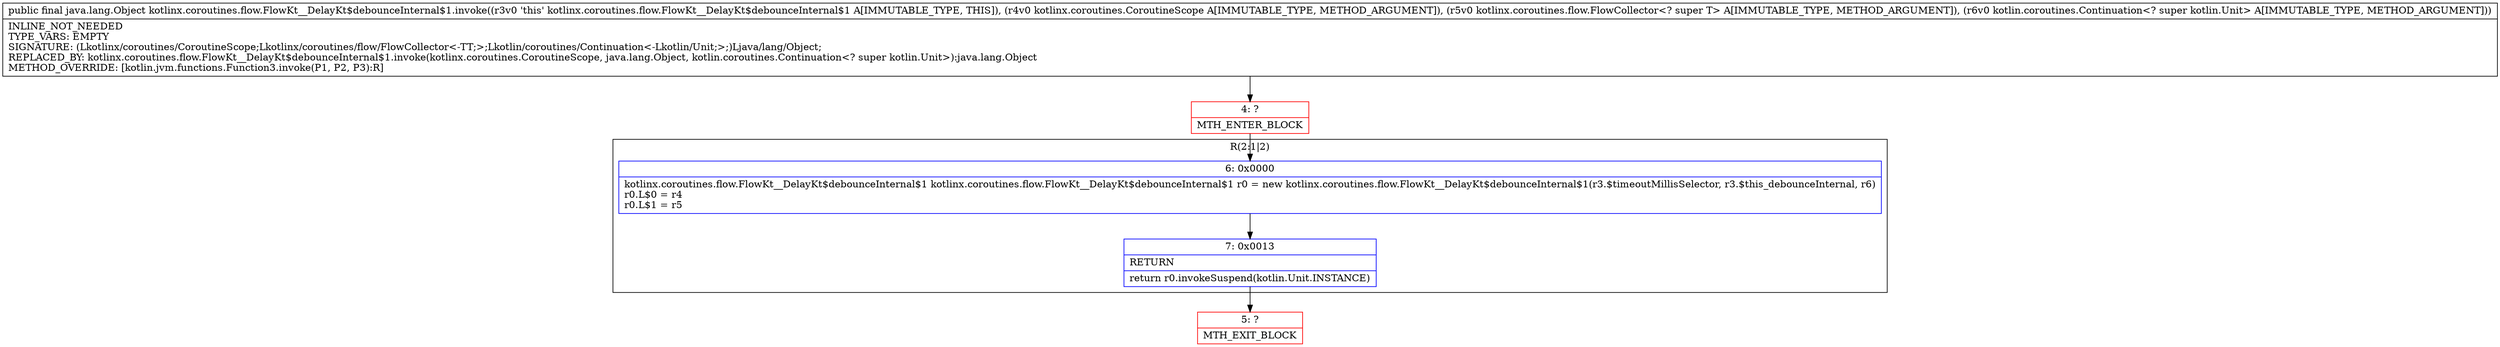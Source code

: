 digraph "CFG forkotlinx.coroutines.flow.FlowKt__DelayKt$debounceInternal$1.invoke(Lkotlinx\/coroutines\/CoroutineScope;Lkotlinx\/coroutines\/flow\/FlowCollector;Lkotlin\/coroutines\/Continuation;)Ljava\/lang\/Object;" {
subgraph cluster_Region_695988034 {
label = "R(2:1|2)";
node [shape=record,color=blue];
Node_6 [shape=record,label="{6\:\ 0x0000|kotlinx.coroutines.flow.FlowKt__DelayKt$debounceInternal$1 kotlinx.coroutines.flow.FlowKt__DelayKt$debounceInternal$1 r0 = new kotlinx.coroutines.flow.FlowKt__DelayKt$debounceInternal$1(r3.$timeoutMillisSelector, r3.$this_debounceInternal, r6)\lr0.L$0 = r4\lr0.L$1 = r5\l}"];
Node_7 [shape=record,label="{7\:\ 0x0013|RETURN\l|return r0.invokeSuspend(kotlin.Unit.INSTANCE)\l}"];
}
Node_4 [shape=record,color=red,label="{4\:\ ?|MTH_ENTER_BLOCK\l}"];
Node_5 [shape=record,color=red,label="{5\:\ ?|MTH_EXIT_BLOCK\l}"];
MethodNode[shape=record,label="{public final java.lang.Object kotlinx.coroutines.flow.FlowKt__DelayKt$debounceInternal$1.invoke((r3v0 'this' kotlinx.coroutines.flow.FlowKt__DelayKt$debounceInternal$1 A[IMMUTABLE_TYPE, THIS]), (r4v0 kotlinx.coroutines.CoroutineScope A[IMMUTABLE_TYPE, METHOD_ARGUMENT]), (r5v0 kotlinx.coroutines.flow.FlowCollector\<? super T\> A[IMMUTABLE_TYPE, METHOD_ARGUMENT]), (r6v0 kotlin.coroutines.Continuation\<? super kotlin.Unit\> A[IMMUTABLE_TYPE, METHOD_ARGUMENT]))  | INLINE_NOT_NEEDED\lTYPE_VARS: EMPTY\lSIGNATURE: (Lkotlinx\/coroutines\/CoroutineScope;Lkotlinx\/coroutines\/flow\/FlowCollector\<\-TT;\>;Lkotlin\/coroutines\/Continuation\<\-Lkotlin\/Unit;\>;)Ljava\/lang\/Object;\lREPLACED_BY: kotlinx.coroutines.flow.FlowKt__DelayKt$debounceInternal$1.invoke(kotlinx.coroutines.CoroutineScope, java.lang.Object, kotlin.coroutines.Continuation\<? super kotlin.Unit\>):java.lang.Object\lMETHOD_OVERRIDE: [kotlin.jvm.functions.Function3.invoke(P1, P2, P3):R]\l}"];
MethodNode -> Node_4;Node_6 -> Node_7;
Node_7 -> Node_5;
Node_4 -> Node_6;
}

